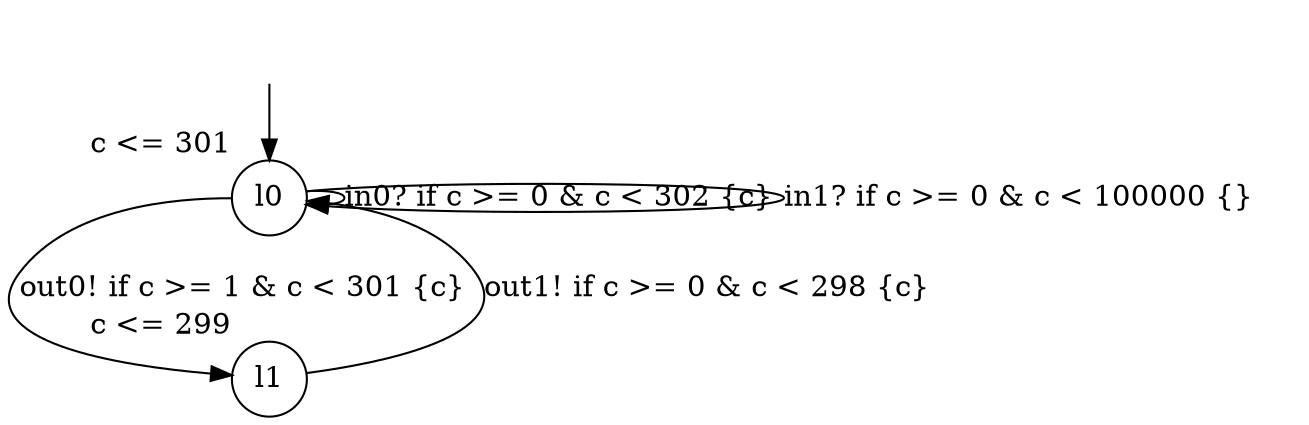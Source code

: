 digraph g {
__start0 [label="" shape="none"];
l0 [shape="circle" margin=0 label="l0", xlabel="c <= 301"];
l1 [shape="circle" margin=0 label="l1", xlabel="c <= 299"];
l0 -> l0 [label="in0? if c >= 0 & c < 302 {c} "];
l0 -> l0 [label="in1? if c >= 0 & c < 100000 {} "];
l0 -> l1 [label="out0! if c >= 1 & c < 301 {c} "];
l1 -> l0 [label="out1! if c >= 0 & c < 298 {c} "];
__start0 -> l0;
}
